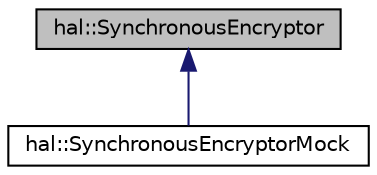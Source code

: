 digraph "hal::SynchronousEncryptor"
{
 // INTERACTIVE_SVG=YES
  edge [fontname="Helvetica",fontsize="10",labelfontname="Helvetica",labelfontsize="10"];
  node [fontname="Helvetica",fontsize="10",shape=record];
  Node0 [label="hal::SynchronousEncryptor",height=0.2,width=0.4,color="black", fillcolor="grey75", style="filled", fontcolor="black"];
  Node0 -> Node1 [dir="back",color="midnightblue",fontsize="10",style="solid",fontname="Helvetica"];
  Node1 [label="hal::SynchronousEncryptorMock",height=0.2,width=0.4,color="black", fillcolor="white", style="filled",URL="$d0/d4e/classhal_1_1_synchronous_encryptor_mock.html"];
}
